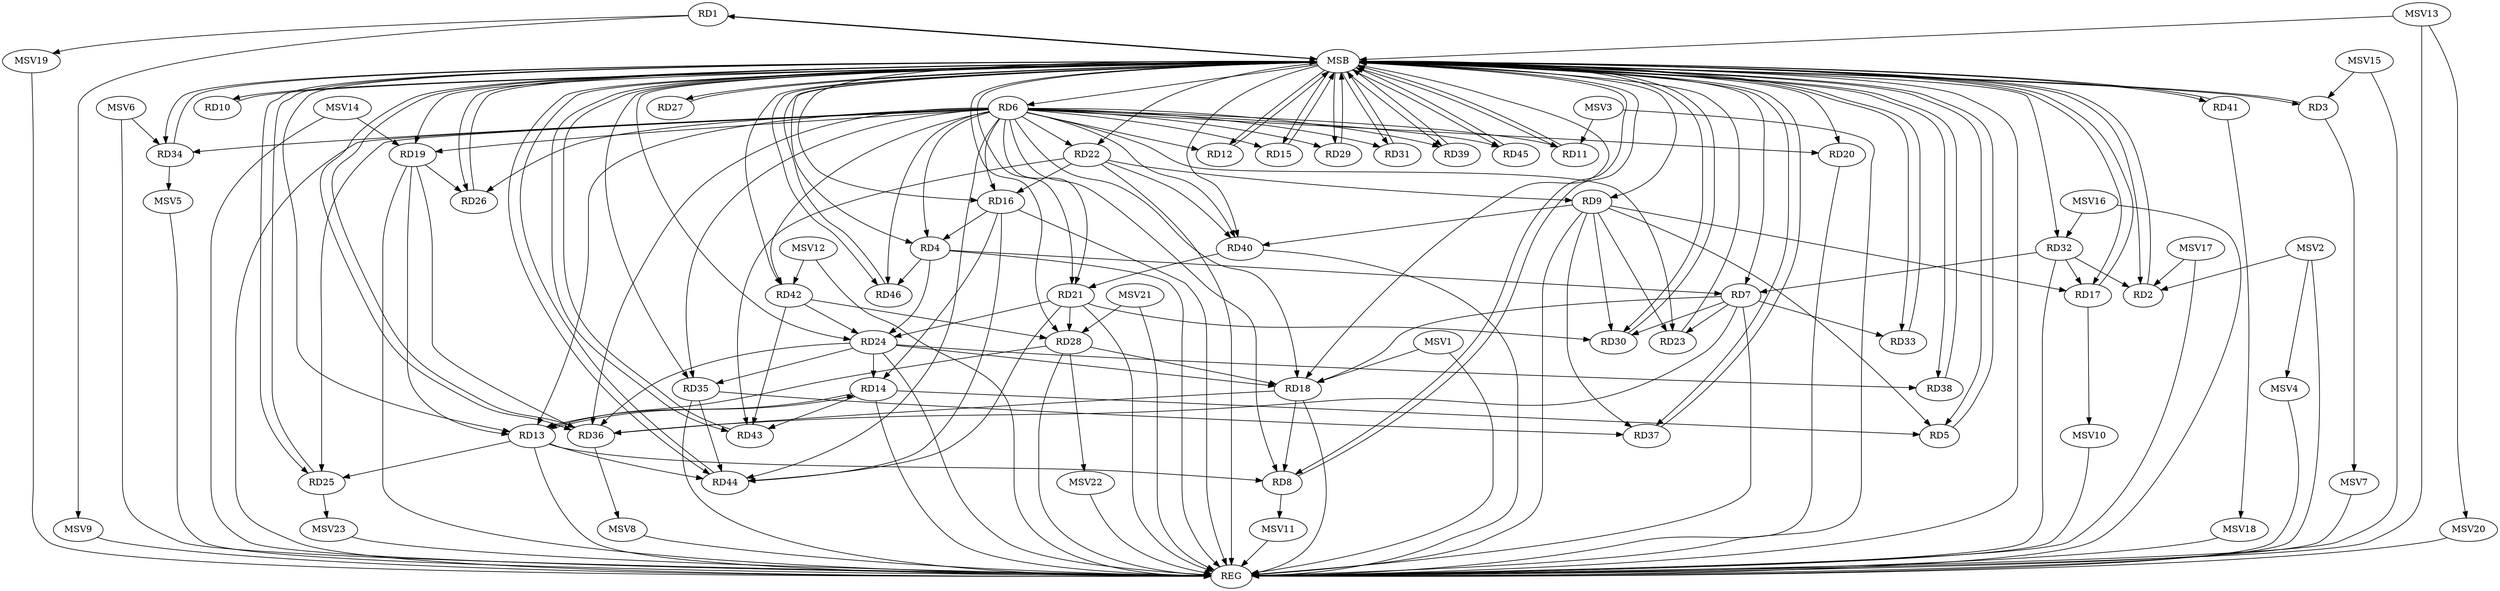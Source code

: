 strict digraph G {
  RD1 [ label="RD1" ];
  RD2 [ label="RD2" ];
  RD3 [ label="RD3" ];
  RD4 [ label="RD4" ];
  RD5 [ label="RD5" ];
  RD6 [ label="RD6" ];
  RD7 [ label="RD7" ];
  RD8 [ label="RD8" ];
  RD9 [ label="RD9" ];
  RD10 [ label="RD10" ];
  RD11 [ label="RD11" ];
  RD12 [ label="RD12" ];
  RD13 [ label="RD13" ];
  RD14 [ label="RD14" ];
  RD15 [ label="RD15" ];
  RD16 [ label="RD16" ];
  RD17 [ label="RD17" ];
  RD18 [ label="RD18" ];
  RD19 [ label="RD19" ];
  RD20 [ label="RD20" ];
  RD21 [ label="RD21" ];
  RD22 [ label="RD22" ];
  RD23 [ label="RD23" ];
  RD24 [ label="RD24" ];
  RD25 [ label="RD25" ];
  RD26 [ label="RD26" ];
  RD27 [ label="RD27" ];
  RD28 [ label="RD28" ];
  RD29 [ label="RD29" ];
  RD30 [ label="RD30" ];
  RD31 [ label="RD31" ];
  RD32 [ label="RD32" ];
  RD33 [ label="RD33" ];
  RD34 [ label="RD34" ];
  RD35 [ label="RD35" ];
  RD36 [ label="RD36" ];
  RD37 [ label="RD37" ];
  RD38 [ label="RD38" ];
  RD39 [ label="RD39" ];
  RD40 [ label="RD40" ];
  RD41 [ label="RD41" ];
  RD42 [ label="RD42" ];
  RD43 [ label="RD43" ];
  RD44 [ label="RD44" ];
  RD45 [ label="RD45" ];
  RD46 [ label="RD46" ];
  REG [ label="REG" ];
  MSB [ label="MSB" ];
  MSV1 [ label="MSV1" ];
  MSV2 [ label="MSV2" ];
  MSV3 [ label="MSV3" ];
  MSV4 [ label="MSV4" ];
  MSV5 [ label="MSV5" ];
  MSV6 [ label="MSV6" ];
  MSV7 [ label="MSV7" ];
  MSV8 [ label="MSV8" ];
  MSV9 [ label="MSV9" ];
  MSV10 [ label="MSV10" ];
  MSV11 [ label="MSV11" ];
  MSV12 [ label="MSV12" ];
  MSV13 [ label="MSV13" ];
  MSV14 [ label="MSV14" ];
  MSV15 [ label="MSV15" ];
  MSV16 [ label="MSV16" ];
  MSV17 [ label="MSV17" ];
  MSV18 [ label="MSV18" ];
  MSV19 [ label="MSV19" ];
  MSV20 [ label="MSV20" ];
  MSV21 [ label="MSV21" ];
  MSV22 [ label="MSV22" ];
  MSV23 [ label="MSV23" ];
  RD32 -> RD2;
  RD4 -> RD7;
  RD16 -> RD4;
  RD4 -> RD24;
  RD4 -> RD46;
  RD9 -> RD5;
  RD14 -> RD5;
  RD6 -> RD16;
  RD6 -> RD18;
  RD6 -> RD21;
  RD6 -> RD26;
  RD6 -> RD36;
  RD6 -> RD40;
  RD6 -> RD46;
  RD7 -> RD18;
  RD7 -> RD23;
  RD7 -> RD30;
  RD32 -> RD7;
  RD7 -> RD33;
  RD7 -> RD36;
  RD13 -> RD8;
  RD18 -> RD8;
  RD9 -> RD17;
  RD22 -> RD9;
  RD9 -> RD23;
  RD9 -> RD30;
  RD9 -> RD37;
  RD9 -> RD40;
  RD13 -> RD14;
  RD14 -> RD13;
  RD19 -> RD13;
  RD13 -> RD25;
  RD28 -> RD13;
  RD13 -> RD44;
  RD16 -> RD14;
  RD24 -> RD14;
  RD14 -> RD43;
  RD22 -> RD16;
  RD16 -> RD44;
  RD32 -> RD17;
  RD24 -> RD18;
  RD28 -> RD18;
  RD18 -> RD36;
  RD19 -> RD26;
  RD19 -> RD36;
  RD21 -> RD24;
  RD21 -> RD28;
  RD21 -> RD30;
  RD40 -> RD21;
  RD21 -> RD44;
  RD22 -> RD40;
  RD22 -> RD43;
  RD24 -> RD35;
  RD24 -> RD36;
  RD24 -> RD38;
  RD42 -> RD24;
  RD42 -> RD28;
  RD35 -> RD37;
  RD35 -> RD44;
  RD42 -> RD43;
  RD4 -> REG;
  RD6 -> REG;
  RD7 -> REG;
  RD9 -> REG;
  RD13 -> REG;
  RD14 -> REG;
  RD16 -> REG;
  RD18 -> REG;
  RD19 -> REG;
  RD20 -> REG;
  RD21 -> REG;
  RD22 -> REG;
  RD24 -> REG;
  RD28 -> REG;
  RD32 -> REG;
  RD35 -> REG;
  RD40 -> REG;
  RD1 -> MSB;
  MSB -> RD6;
  MSB -> RD26;
  MSB -> RD35;
  MSB -> RD37;
  MSB -> REG;
  RD2 -> MSB;
  MSB -> RD8;
  MSB -> RD22;
  MSB -> RD32;
  RD3 -> MSB;
  MSB -> RD9;
  MSB -> RD17;
  MSB -> RD28;
  MSB -> RD31;
  MSB -> RD38;
  RD5 -> MSB;
  MSB -> RD16;
  MSB -> RD44;
  RD8 -> MSB;
  MSB -> RD3;
  MSB -> RD12;
  MSB -> RD25;
  MSB -> RD27;
  RD10 -> MSB;
  MSB -> RD5;
  MSB -> RD21;
  RD11 -> MSB;
  MSB -> RD39;
  MSB -> RD41;
  RD12 -> MSB;
  MSB -> RD7;
  RD15 -> MSB;
  MSB -> RD18;
  RD17 -> MSB;
  MSB -> RD15;
  MSB -> RD46;
  RD23 -> MSB;
  MSB -> RD10;
  MSB -> RD11;
  MSB -> RD29;
  RD25 -> MSB;
  MSB -> RD4;
  MSB -> RD19;
  MSB -> RD24;
  MSB -> RD43;
  RD26 -> MSB;
  MSB -> RD34;
  MSB -> RD40;
  RD27 -> MSB;
  MSB -> RD1;
  RD29 -> MSB;
  MSB -> RD45;
  RD30 -> MSB;
  RD31 -> MSB;
  RD33 -> MSB;
  MSB -> RD13;
  RD34 -> MSB;
  RD36 -> MSB;
  RD37 -> MSB;
  MSB -> RD2;
  MSB -> RD20;
  RD38 -> MSB;
  MSB -> RD36;
  RD39 -> MSB;
  RD41 -> MSB;
  MSB -> RD42;
  RD43 -> MSB;
  MSB -> RD30;
  MSB -> RD33;
  RD44 -> MSB;
  RD45 -> MSB;
  RD46 -> MSB;
  RD6 -> RD15;
  RD6 -> RD42;
  RD6 -> RD4;
  RD6 -> RD45;
  RD6 -> RD20;
  RD6 -> RD39;
  RD6 -> RD34;
  RD6 -> RD29;
  RD6 -> RD25;
  RD6 -> RD11;
  RD6 -> RD31;
  RD6 -> RD13;
  RD6 -> RD22;
  RD6 -> RD35;
  RD6 -> RD19;
  RD6 -> RD23;
  RD6 -> RD44;
  RD6 -> RD12;
  RD6 -> RD8;
  MSV1 -> RD18;
  MSV1 -> REG;
  MSV2 -> RD2;
  MSV2 -> REG;
  MSV3 -> RD11;
  MSV3 -> REG;
  MSV2 -> MSV4;
  MSV4 -> REG;
  RD34 -> MSV5;
  MSV5 -> REG;
  MSV6 -> RD34;
  MSV6 -> REG;
  RD3 -> MSV7;
  MSV7 -> REG;
  RD36 -> MSV8;
  MSV8 -> REG;
  RD1 -> MSV9;
  MSV9 -> REG;
  RD17 -> MSV10;
  MSV10 -> REG;
  RD8 -> MSV11;
  MSV11 -> REG;
  MSV12 -> RD42;
  MSV12 -> REG;
  MSV13 -> MSB;
  MSV13 -> REG;
  MSV14 -> RD19;
  MSV14 -> REG;
  MSV15 -> RD3;
  MSV15 -> REG;
  MSV16 -> RD32;
  MSV16 -> REG;
  MSV17 -> RD2;
  MSV17 -> REG;
  RD41 -> MSV18;
  MSV18 -> REG;
  RD1 -> MSV19;
  MSV19 -> REG;
  MSV13 -> MSV20;
  MSV20 -> REG;
  MSV21 -> RD28;
  MSV21 -> REG;
  RD28 -> MSV22;
  MSV22 -> REG;
  RD25 -> MSV23;
  MSV23 -> REG;
}
